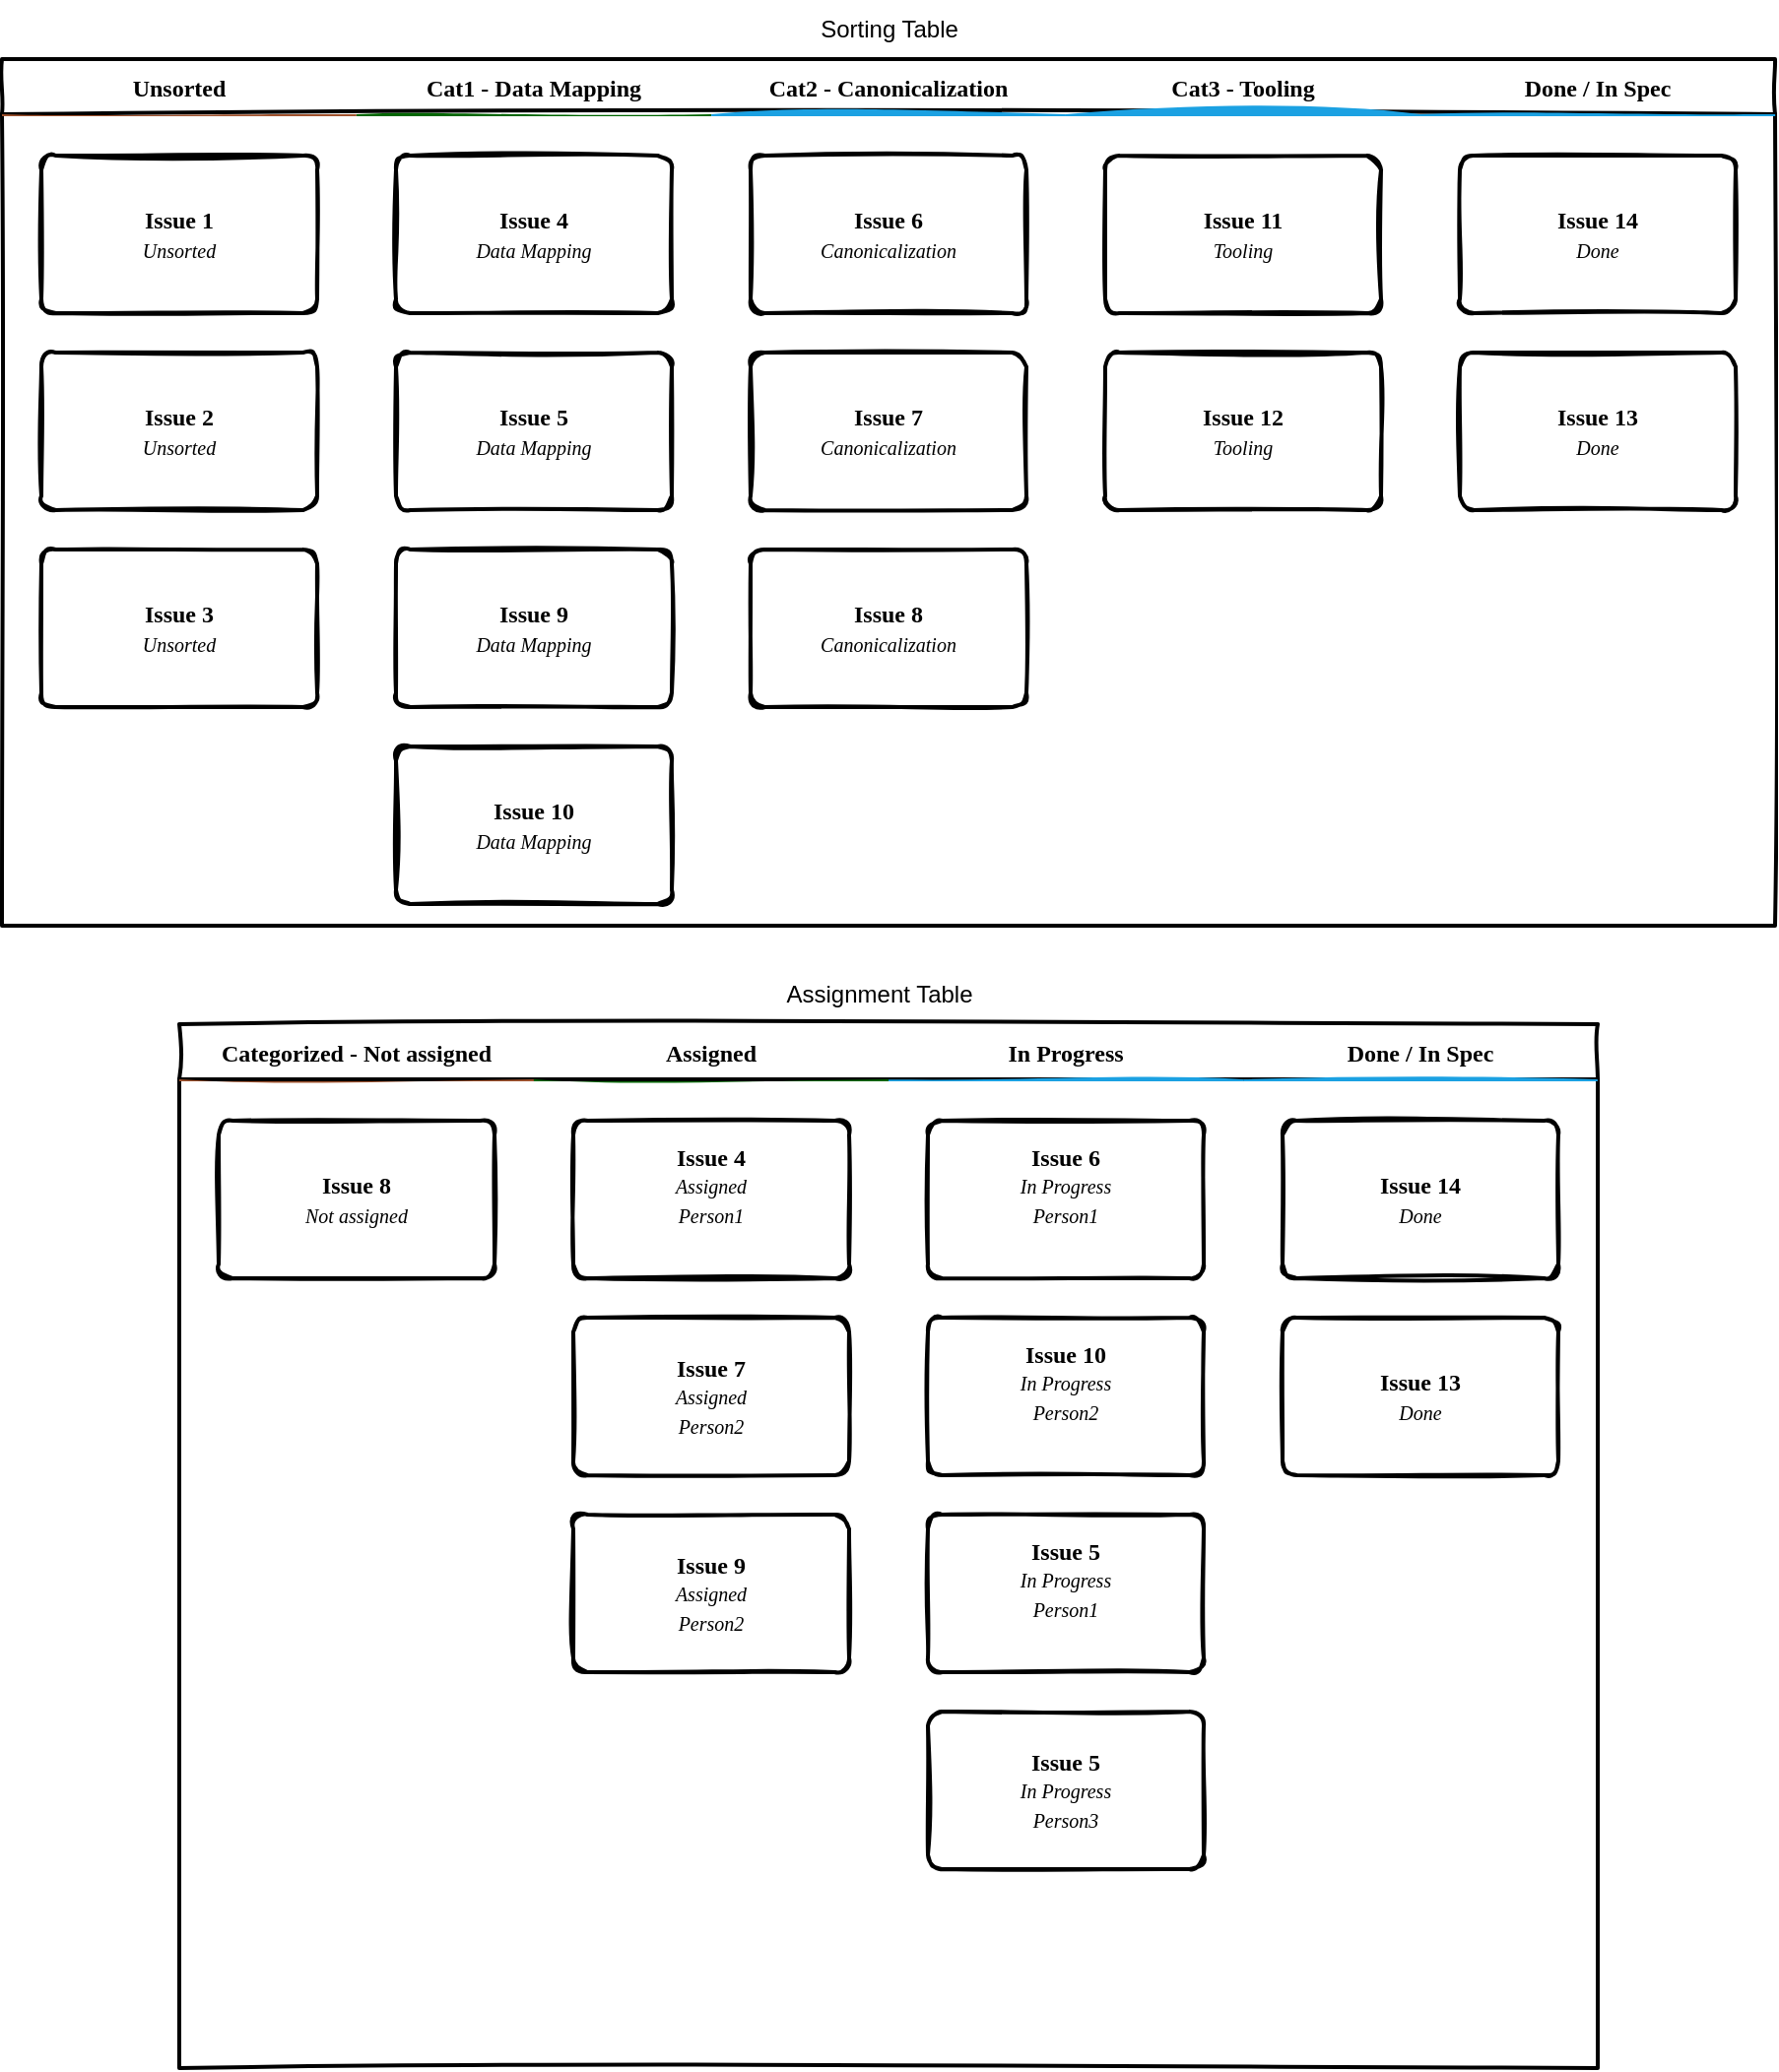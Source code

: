 <mxfile version="20.8.16" type="device" pages="2"><diagram id="wFE0QG_FPsp0jaGvCLVb" name="Kanban"><mxGraphModel dx="2243" dy="1549" grid="1" gridSize="10" guides="1" tooltips="1" connect="1" arrows="1" fold="1" page="1" pageScale="1" pageWidth="850" pageHeight="1100" math="0" shadow="0"><root><mxCell id="0"/><mxCell id="1" parent="0"/><mxCell id="_5mSTuPxr-ZiKRkBDSY7-1" value="" style="swimlane;fontStyle=2;childLayout=stackLayout;horizontal=1;startSize=28;horizontalStack=1;resizeParent=1;resizeParentMax=0;resizeLast=0;collapsible=0;marginBottom=0;swimlaneFillColor=none;fontFamily=Permanent Marker;fontSize=16;points=[];verticalAlign=top;stackBorder=0;resizable=1;strokeWidth=2;sketch=1;disableMultiStroke=1;" parent="1" vertex="1"><mxGeometry x="10" y="70" width="900" height="440" as="geometry"/></mxCell><object label="Unsorted" status="Unsorted&#10;" id="_5mSTuPxr-ZiKRkBDSY7-2"><mxCell style="swimlane;strokeWidth=2;fontFamily=Permanent Marker;html=0;startSize=1;verticalAlign=bottom;spacingBottom=5;points=[];childLayout=stackLayout;stackBorder=20;stackSpacing=20;resizeLast=0;resizeParent=1;horizontalStack=0;collapsible=0;sketch=1;strokeColor=none;fillStyle=solid;fillColor=#A0522D;" parent="_5mSTuPxr-ZiKRkBDSY7-1" vertex="1"><mxGeometry y="28" width="180" height="412" as="geometry"/></mxCell></object><object label="Issue 1&lt;br&gt;&lt;span style=&quot;font-weight: normal&quot;&gt;&lt;i&gt;&lt;font style=&quot;font-size: 10px&quot;&gt;%status%&lt;/font&gt;&lt;/i&gt;&lt;/span&gt;" placeholders="1" id="_5mSTuPxr-ZiKRkBDSY7-3"><mxCell style="whiteSpace=wrap;html=1;strokeWidth=2;fontStyle=1;spacingTop=0;rounded=1;arcSize=9;points=[];sketch=1;fontFamily=Permanent Marker;hachureGap=8;fillWeight=1;" parent="_5mSTuPxr-ZiKRkBDSY7-2" vertex="1"><mxGeometry x="20" y="21" width="140" height="80" as="geometry"/></mxCell></object><object label="Issue 2&lt;br&gt;&lt;span style=&quot;font-weight: normal&quot;&gt;&lt;i&gt;&lt;font style=&quot;font-size: 10px&quot;&gt;%status%&lt;/font&gt;&lt;/i&gt;&lt;/span&gt;" placeholders="1" id="_5mSTuPxr-ZiKRkBDSY7-4"><mxCell style="whiteSpace=wrap;html=1;strokeWidth=2;fontStyle=1;spacingTop=0;rounded=1;arcSize=9;points=[];sketch=1;fontFamily=Permanent Marker;hachureGap=8;fillWeight=1;" parent="_5mSTuPxr-ZiKRkBDSY7-2" vertex="1"><mxGeometry x="20" y="121" width="140" height="80" as="geometry"/></mxCell></object><object label="Issue 3&lt;br&gt;&lt;span style=&quot;font-weight: normal&quot;&gt;&lt;i&gt;&lt;font style=&quot;font-size: 10px&quot;&gt;%status%&lt;/font&gt;&lt;/i&gt;&lt;/span&gt;" placeholders="1" id="_5mSTuPxr-ZiKRkBDSY7-5"><mxCell style="whiteSpace=wrap;html=1;strokeWidth=2;fontStyle=1;spacingTop=0;rounded=1;arcSize=9;points=[];sketch=1;fontFamily=Permanent Marker;hachureGap=8;fillWeight=1;" parent="_5mSTuPxr-ZiKRkBDSY7-2" vertex="1"><mxGeometry x="20" y="221" width="140" height="80" as="geometry"/></mxCell></object><object label="Cat1 - Data Mapping" status="Data Mapping" id="_5mSTuPxr-ZiKRkBDSY7-6"><mxCell style="swimlane;strokeWidth=2;fontFamily=Permanent Marker;html=0;startSize=1;verticalAlign=bottom;spacingBottom=5;points=[];childLayout=stackLayout;stackBorder=20;stackSpacing=20;resizeLast=0;resizeParent=1;horizontalStack=0;collapsible=0;sketch=1;strokeColor=none;fillStyle=solid;fillColor=#006600;" parent="_5mSTuPxr-ZiKRkBDSY7-1" vertex="1"><mxGeometry x="180" y="28" width="180" height="421" as="geometry"/></mxCell></object><object label="Issue 4&lt;br&gt;&lt;span style=&quot;font-weight: normal&quot;&gt;&lt;i&gt;&lt;font style=&quot;font-size: 10px&quot;&gt;%status%&lt;/font&gt;&lt;/i&gt;&lt;/span&gt;" placeholders="1" id="_5mSTuPxr-ZiKRkBDSY7-7"><mxCell style="whiteSpace=wrap;html=1;strokeWidth=2;fontStyle=1;spacingTop=0;rounded=1;arcSize=9;points=[];sketch=1;fontFamily=Permanent Marker;hachureGap=8;fillWeight=1;" parent="_5mSTuPxr-ZiKRkBDSY7-6" vertex="1"><mxGeometry x="20" y="21" width="140" height="80" as="geometry"/></mxCell></object><object label="Issue&amp;nbsp;5&lt;br&gt;&lt;span style=&quot;font-weight: normal&quot;&gt;&lt;i&gt;&lt;font style=&quot;font-size: 10px&quot;&gt;%status%&lt;/font&gt;&lt;/i&gt;&lt;/span&gt;" placeholders="1" id="_5mSTuPxr-ZiKRkBDSY7-8"><mxCell style="whiteSpace=wrap;html=1;strokeWidth=2;fontStyle=1;spacingTop=0;rounded=1;arcSize=9;points=[];sketch=1;fontFamily=Permanent Marker;hachureGap=8;fillWeight=1;" parent="_5mSTuPxr-ZiKRkBDSY7-6" vertex="1"><mxGeometry x="20" y="121" width="140" height="80" as="geometry"/></mxCell></object><object label="Issue 9&lt;br&gt;&lt;span style=&quot;font-weight: normal&quot;&gt;&lt;i&gt;&lt;font style=&quot;font-size: 10px&quot;&gt;%status%&lt;/font&gt;&lt;/i&gt;&lt;/span&gt;" placeholders="1" id="bnahrCHtq-wX4MNIQAaB-33"><mxCell style="whiteSpace=wrap;html=1;strokeWidth=2;fontStyle=1;spacingTop=0;rounded=1;arcSize=9;points=[];sketch=1;fontFamily=Permanent Marker;hachureGap=8;fillWeight=1;" parent="_5mSTuPxr-ZiKRkBDSY7-6" vertex="1"><mxGeometry x="20" y="221" width="140" height="80" as="geometry"/></mxCell></object><object label="Issue 10&lt;br&gt;&lt;span style=&quot;font-weight: normal&quot;&gt;&lt;i&gt;&lt;font style=&quot;font-size: 10px&quot;&gt;%status%&lt;/font&gt;&lt;/i&gt;&lt;/span&gt;" placeholders="1" id="bnahrCHtq-wX4MNIQAaB-37"><mxCell style="whiteSpace=wrap;html=1;strokeWidth=2;fontStyle=1;spacingTop=0;rounded=1;arcSize=9;points=[];sketch=1;fontFamily=Permanent Marker;hachureGap=8;fillWeight=1;" parent="_5mSTuPxr-ZiKRkBDSY7-6" vertex="1"><mxGeometry x="20" y="321" width="140" height="80" as="geometry"/></mxCell></object><object label="Cat2 - Canonicalization" status="Canonicalization" id="_5mSTuPxr-ZiKRkBDSY7-9"><mxCell style="swimlane;strokeWidth=2;fontFamily=Permanent Marker;html=0;startSize=1;verticalAlign=bottom;spacingBottom=5;points=[];childLayout=stackLayout;stackBorder=20;stackSpacing=20;resizeLast=0;resizeParent=1;horizontalStack=0;collapsible=0;sketch=1;strokeColor=none;fillStyle=solid;fillColor=#1BA1E2;" parent="_5mSTuPxr-ZiKRkBDSY7-1" vertex="1"><mxGeometry x="360" y="28" width="180" height="412" as="geometry"/></mxCell></object><object label="Issue&amp;nbsp;6&lt;br&gt;&lt;span style=&quot;font-weight: normal&quot;&gt;&lt;i&gt;&lt;font style=&quot;font-size: 10px&quot;&gt;%status%&lt;/font&gt;&lt;/i&gt;&lt;/span&gt;" placeholders="1" id="_5mSTuPxr-ZiKRkBDSY7-10"><mxCell style="whiteSpace=wrap;html=1;strokeWidth=2;fontStyle=1;spacingTop=0;rounded=1;arcSize=9;points=[];sketch=1;fontFamily=Permanent Marker;hachureGap=8;fillWeight=1;" parent="_5mSTuPxr-ZiKRkBDSY7-9" vertex="1"><mxGeometry x="20" y="21" width="140" height="80" as="geometry"/></mxCell></object><object label="Issue&amp;nbsp;7&lt;br&gt;&lt;span style=&quot;font-weight: normal&quot;&gt;&lt;i&gt;&lt;font style=&quot;font-size: 10px&quot;&gt;%status%&lt;/font&gt;&lt;/i&gt;&lt;/span&gt;" placeholders="1" id="_5mSTuPxr-ZiKRkBDSY7-11"><mxCell style="whiteSpace=wrap;html=1;strokeWidth=2;fontStyle=1;spacingTop=0;rounded=1;arcSize=9;points=[];sketch=1;fontFamily=Permanent Marker;hachureGap=8;fillWeight=1;" parent="_5mSTuPxr-ZiKRkBDSY7-9" vertex="1"><mxGeometry x="20" y="121" width="140" height="80" as="geometry"/></mxCell></object><object label="Issue&amp;nbsp;8&lt;br&gt;&lt;span style=&quot;font-weight: normal&quot;&gt;&lt;i&gt;&lt;font style=&quot;font-size: 10px&quot;&gt;%status%&lt;/font&gt;&lt;/i&gt;&lt;/span&gt;" placeholders="1" id="_5mSTuPxr-ZiKRkBDSY7-12"><mxCell style="whiteSpace=wrap;html=1;strokeWidth=2;fontStyle=1;spacingTop=0;rounded=1;arcSize=9;points=[];sketch=1;fontFamily=Permanent Marker;hachureGap=8;fillWeight=1;" parent="_5mSTuPxr-ZiKRkBDSY7-9" vertex="1"><mxGeometry x="20" y="221" width="140" height="80" as="geometry"/></mxCell></object><object label="Cat3 - Tooling" id="bnahrCHtq-wX4MNIQAaB-3"><mxCell style="swimlane;strokeWidth=2;fontFamily=Permanent Marker;html=0;startSize=1;verticalAlign=bottom;spacingBottom=5;points=[];childLayout=stackLayout;stackBorder=20;stackSpacing=20;resizeLast=0;resizeParent=1;horizontalStack=0;collapsible=0;sketch=1;strokeColor=none;fillStyle=solid;fillColor=#1BA1E2;" parent="_5mSTuPxr-ZiKRkBDSY7-1" vertex="1"><mxGeometry x="540" y="28" width="180" height="412" as="geometry"/></mxCell></object><object label="Issue 11&lt;br&gt;&lt;span style=&quot;font-weight: normal&quot;&gt;&lt;i&gt;&lt;font style=&quot;font-size: 10px&quot;&gt;%status%&lt;/font&gt;&lt;/i&gt;&lt;/span&gt;" placeholders="1" status="Tooling" id="XMFafAyl-_mI6MTU5gT9-3"><mxCell style="whiteSpace=wrap;html=1;strokeWidth=2;fontStyle=1;spacingTop=0;rounded=1;arcSize=9;points=[];sketch=1;fontFamily=Permanent Marker;hachureGap=8;fillWeight=1;" vertex="1" parent="bnahrCHtq-wX4MNIQAaB-3"><mxGeometry x="20" y="21" width="140" height="80" as="geometry"/></mxCell></object><object label="Issue 12&lt;br&gt;&lt;span style=&quot;font-weight: normal&quot;&gt;&lt;i&gt;&lt;font style=&quot;font-size: 10px&quot;&gt;%status%&lt;/font&gt;&lt;/i&gt;&lt;/span&gt;" placeholders="1" status="Tooling" id="XMFafAyl-_mI6MTU5gT9-10"><mxCell style="whiteSpace=wrap;html=1;strokeWidth=2;fontStyle=1;spacingTop=0;rounded=1;arcSize=9;points=[];sketch=1;fontFamily=Permanent Marker;hachureGap=8;fillWeight=1;" vertex="1" parent="bnahrCHtq-wX4MNIQAaB-3"><mxGeometry x="20" y="121" width="140" height="80" as="geometry"/></mxCell></object><object label="Done / In Spec" id="XMFafAyl-_mI6MTU5gT9-11"><mxCell style="swimlane;strokeWidth=2;fontFamily=Permanent Marker;html=0;startSize=1;verticalAlign=bottom;spacingBottom=5;points=[];childLayout=stackLayout;stackBorder=20;stackSpacing=20;resizeLast=0;resizeParent=1;horizontalStack=0;collapsible=0;sketch=1;strokeColor=none;fillStyle=solid;fillColor=#1BA1E2;" vertex="1" parent="_5mSTuPxr-ZiKRkBDSY7-1"><mxGeometry x="720" y="28" width="180" height="412" as="geometry"/></mxCell></object><object label="Issue 14&lt;br&gt;&lt;span style=&quot;font-weight: normal&quot;&gt;&lt;i&gt;&lt;font style=&quot;font-size: 10px&quot;&gt;%status%&lt;/font&gt;&lt;/i&gt;&lt;/span&gt;" placeholders="1" status="Done" id="XMFafAyl-_mI6MTU5gT9-12"><mxCell style="whiteSpace=wrap;html=1;strokeWidth=2;fontStyle=1;spacingTop=0;rounded=1;arcSize=9;points=[];sketch=1;fontFamily=Permanent Marker;hachureGap=8;fillWeight=1;" vertex="1" parent="XMFafAyl-_mI6MTU5gT9-11"><mxGeometry x="20" y="21" width="140" height="80" as="geometry"/></mxCell></object><object label="Issue 13&lt;br&gt;&lt;span style=&quot;font-weight: normal&quot;&gt;&lt;i&gt;&lt;font style=&quot;font-size: 10px&quot;&gt;%status%&lt;/font&gt;&lt;/i&gt;&lt;/span&gt;" placeholders="1" status="Done" id="XMFafAyl-_mI6MTU5gT9-13"><mxCell style="whiteSpace=wrap;html=1;strokeWidth=2;fontStyle=1;spacingTop=0;rounded=1;arcSize=9;points=[];sketch=1;fontFamily=Permanent Marker;hachureGap=8;fillWeight=1;" vertex="1" parent="XMFafAyl-_mI6MTU5gT9-11"><mxGeometry x="20" y="121" width="140" height="80" as="geometry"/></mxCell></object><mxCell id="bnahrCHtq-wX4MNIQAaB-14" value="Sorting Table" style="text;html=1;align=center;verticalAlign=middle;resizable=0;points=[];autosize=1;strokeColor=none;fillColor=none;" parent="1" vertex="1"><mxGeometry x="415" y="40" width="90" height="30" as="geometry"/></mxCell><mxCell id="bnahrCHtq-wX4MNIQAaB-15" value="" style="swimlane;fontStyle=2;childLayout=stackLayout;horizontal=1;startSize=28;horizontalStack=1;resizeParent=1;resizeParentMax=0;resizeLast=0;collapsible=0;marginBottom=0;swimlaneFillColor=none;fontFamily=Permanent Marker;fontSize=16;points=[];verticalAlign=top;stackBorder=0;resizable=1;strokeWidth=2;sketch=1;disableMultiStroke=1;" parent="1" vertex="1"><mxGeometry x="100" y="560" width="720" height="530" as="geometry"/></mxCell><object label="Categorized - Not assigned" status="Not assigned" id="bnahrCHtq-wX4MNIQAaB-16"><mxCell style="swimlane;strokeWidth=2;fontFamily=Permanent Marker;html=0;startSize=1;verticalAlign=bottom;spacingBottom=5;points=[];childLayout=stackLayout;stackBorder=20;stackSpacing=20;resizeLast=0;resizeParent=1;horizontalStack=0;collapsible=0;sketch=1;strokeColor=none;fillStyle=solid;fillColor=#A0522D;" parent="bnahrCHtq-wX4MNIQAaB-15" vertex="1"><mxGeometry y="28" width="180" height="502" as="geometry"/></mxCell></object><object label="Issue 8&lt;br&gt;&lt;span style=&quot;font-weight: normal&quot;&gt;&lt;i&gt;&lt;font style=&quot;font-size: 10px&quot;&gt;%status%&lt;/font&gt;&lt;/i&gt;&lt;/span&gt;" placeholders="1" id="bnahrCHtq-wX4MNIQAaB-18"><mxCell style="whiteSpace=wrap;html=1;strokeWidth=2;fontStyle=1;spacingTop=0;rounded=1;arcSize=9;points=[];sketch=1;fontFamily=Permanent Marker;hachureGap=8;fillWeight=1;" parent="bnahrCHtq-wX4MNIQAaB-16" vertex="1"><mxGeometry x="20" y="21" width="140" height="80" as="geometry"/></mxCell></object><object label="Assigned" status="Assigned" Person="" id="bnahrCHtq-wX4MNIQAaB-20"><mxCell style="swimlane;strokeWidth=2;fontFamily=Permanent Marker;html=0;startSize=1;verticalAlign=bottom;spacingBottom=5;points=[];childLayout=stackLayout;stackBorder=20;stackSpacing=20;resizeLast=0;resizeParent=1;horizontalStack=0;collapsible=0;sketch=1;strokeColor=none;fillStyle=solid;fillColor=#006600;" parent="bnahrCHtq-wX4MNIQAaB-15" vertex="1"><mxGeometry x="180" y="28" width="180" height="502" as="geometry"/></mxCell></object><object label="Issue 4&lt;br&gt;&lt;span style=&quot;font-weight: normal&quot;&gt;&lt;i&gt;&lt;font style=&quot;font-size: 10px&quot;&gt;%status%&lt;br&gt;%Person%&lt;br&gt;&lt;/font&gt;&lt;/i&gt;&lt;/span&gt;" placeholders="1" Person="Person1&#10;" id="bnahrCHtq-wX4MNIQAaB-21"><mxCell style="whiteSpace=wrap;html=1;strokeWidth=2;fontStyle=1;spacingTop=0;rounded=1;arcSize=9;points=[];sketch=1;fontFamily=Permanent Marker;hachureGap=8;fillWeight=1;" parent="bnahrCHtq-wX4MNIQAaB-20" vertex="1"><mxGeometry x="20" y="21" width="140" height="80" as="geometry"/></mxCell></object><object label="Issue 7&lt;br&gt;&lt;span style=&quot;font-weight: normal&quot;&gt;&lt;i&gt;&lt;font style=&quot;font-size: 10px&quot;&gt;%status%&lt;br&gt;%Person%&lt;br&gt;&lt;/font&gt;&lt;/i&gt;&lt;/span&gt;" placeholders="1" Person="Person2" id="bnahrCHtq-wX4MNIQAaB-22"><mxCell style="whiteSpace=wrap;html=1;strokeWidth=2;fontStyle=1;spacingTop=0;rounded=1;arcSize=9;points=[];sketch=1;fontFamily=Permanent Marker;hachureGap=8;fillWeight=1;" parent="bnahrCHtq-wX4MNIQAaB-20" vertex="1"><mxGeometry x="20" y="121" width="140" height="80" as="geometry"/></mxCell></object><object label="Issue 9&lt;br&gt;&lt;span style=&quot;font-weight: normal&quot;&gt;&lt;i&gt;&lt;font style=&quot;font-size: 10px&quot;&gt;%status%&lt;br&gt;%Person%&lt;br&gt;&lt;/font&gt;&lt;/i&gt;&lt;/span&gt;" placeholders="1" Person="Person2" id="bnahrCHtq-wX4MNIQAaB-34"><mxCell style="whiteSpace=wrap;html=1;strokeWidth=2;fontStyle=1;spacingTop=0;rounded=1;arcSize=9;points=[];sketch=1;fontFamily=Permanent Marker;hachureGap=8;fillWeight=1;" parent="bnahrCHtq-wX4MNIQAaB-20" vertex="1"><mxGeometry x="20" y="221" width="140" height="80" as="geometry"/></mxCell></object><object label="In Progress" status="In Progress" Person="" id="bnahrCHtq-wX4MNIQAaB-23"><mxCell style="swimlane;strokeWidth=2;fontFamily=Permanent Marker;html=0;startSize=1;verticalAlign=bottom;spacingBottom=5;points=[];childLayout=stackLayout;stackBorder=20;stackSpacing=20;resizeLast=0;resizeParent=1;horizontalStack=0;collapsible=0;sketch=1;strokeColor=none;fillStyle=solid;fillColor=#1BA1E2;" parent="bnahrCHtq-wX4MNIQAaB-15" vertex="1"><mxGeometry x="360" y="28" width="180" height="502" as="geometry"/></mxCell></object><object label="Issue&amp;nbsp;6&lt;br&gt;&lt;span style=&quot;font-weight: normal&quot;&gt;&lt;i&gt;&lt;font style=&quot;font-size: 10px&quot;&gt;%status%&lt;br&gt;%Person%&lt;br&gt;&lt;/font&gt;&lt;/i&gt;&lt;/span&gt;" placeholders="1" Person="Person1&#10;" id="bnahrCHtq-wX4MNIQAaB-24"><mxCell style="whiteSpace=wrap;html=1;strokeWidth=2;fontStyle=1;spacingTop=0;rounded=1;arcSize=9;points=[];sketch=1;fontFamily=Permanent Marker;hachureGap=8;fillWeight=1;" parent="bnahrCHtq-wX4MNIQAaB-23" vertex="1"><mxGeometry x="20" y="21" width="140" height="80" as="geometry"/></mxCell></object><object label="Issue 10&lt;br&gt;&lt;span style=&quot;font-weight: normal&quot;&gt;&lt;i&gt;&lt;font style=&quot;font-size: 10px&quot;&gt;%status%&lt;br&gt;%Person%&lt;br&gt;&lt;/font&gt;&lt;/i&gt;&lt;/span&gt;" placeholders="1" Person="Person2&#10;" id="bnahrCHtq-wX4MNIQAaB-35"><mxCell style="whiteSpace=wrap;html=1;strokeWidth=2;fontStyle=1;spacingTop=0;rounded=1;arcSize=9;points=[];sketch=1;fontFamily=Permanent Marker;hachureGap=8;fillWeight=1;" parent="bnahrCHtq-wX4MNIQAaB-23" vertex="1"><mxGeometry x="20" y="121" width="140" height="80" as="geometry"/></mxCell></object><object label="Issue 5&lt;br&gt;&lt;span style=&quot;font-weight: normal&quot;&gt;&lt;i&gt;&lt;font style=&quot;font-size: 10px&quot;&gt;%status%&lt;br&gt;%Person%&lt;br&gt;&lt;/font&gt;&lt;/i&gt;&lt;/span&gt;" placeholders="1" Person="Person1&#10;" id="bnahrCHtq-wX4MNIQAaB-36"><mxCell style="whiteSpace=wrap;html=1;strokeWidth=2;fontStyle=1;spacingTop=0;rounded=1;arcSize=9;points=[];sketch=1;fontFamily=Permanent Marker;hachureGap=8;fillWeight=1;" parent="bnahrCHtq-wX4MNIQAaB-23" vertex="1"><mxGeometry x="20" y="221" width="140" height="80" as="geometry"/></mxCell></object><object label="Issue 5&lt;br&gt;&lt;span style=&quot;font-weight: normal&quot;&gt;&lt;i&gt;&lt;font style=&quot;font-size: 10px&quot;&gt;%status%&lt;br&gt;%Person%&lt;br&gt;&lt;/font&gt;&lt;/i&gt;&lt;/span&gt;" placeholders="1" Person="Person3" id="XMFafAyl-_mI6MTU5gT9-15"><mxCell style="whiteSpace=wrap;html=1;strokeWidth=2;fontStyle=1;spacingTop=0;rounded=1;arcSize=9;points=[];sketch=1;fontFamily=Permanent Marker;hachureGap=8;fillWeight=1;" vertex="1" parent="bnahrCHtq-wX4MNIQAaB-23"><mxGeometry x="20" y="321" width="140" height="80" as="geometry"/></mxCell></object><object label="Done / In Spec" id="bnahrCHtq-wX4MNIQAaB-27"><mxCell style="swimlane;strokeWidth=2;fontFamily=Permanent Marker;html=0;startSize=1;verticalAlign=bottom;spacingBottom=5;points=[];childLayout=stackLayout;stackBorder=20;stackSpacing=20;resizeLast=0;resizeParent=1;horizontalStack=0;collapsible=0;sketch=1;strokeColor=none;fillStyle=solid;fillColor=#1BA1E2;" parent="bnahrCHtq-wX4MNIQAaB-15" vertex="1"><mxGeometry x="540" y="28" width="180" height="502" as="geometry"/></mxCell></object><object label="Issue 14&lt;br&gt;&lt;span style=&quot;font-weight: normal&quot;&gt;&lt;i&gt;&lt;font style=&quot;font-size: 10px&quot;&gt;%status%&lt;/font&gt;&lt;/i&gt;&lt;/span&gt;" placeholders="1" status="Done" id="XMFafAyl-_mI6MTU5gT9-16"><mxCell style="whiteSpace=wrap;html=1;strokeWidth=2;fontStyle=1;spacingTop=0;rounded=1;arcSize=9;points=[];sketch=1;fontFamily=Permanent Marker;hachureGap=8;fillWeight=1;" vertex="1" parent="bnahrCHtq-wX4MNIQAaB-27"><mxGeometry x="20" y="21" width="140" height="80" as="geometry"/></mxCell></object><object label="Issue 13&lt;br&gt;&lt;span style=&quot;font-weight: normal&quot;&gt;&lt;i&gt;&lt;font style=&quot;font-size: 10px&quot;&gt;%status%&lt;/font&gt;&lt;/i&gt;&lt;/span&gt;" placeholders="1" status="Done" id="XMFafAyl-_mI6MTU5gT9-17"><mxCell style="whiteSpace=wrap;html=1;strokeWidth=2;fontStyle=1;spacingTop=0;rounded=1;arcSize=9;points=[];sketch=1;fontFamily=Permanent Marker;hachureGap=8;fillWeight=1;" vertex="1" parent="bnahrCHtq-wX4MNIQAaB-27"><mxGeometry x="20" y="121" width="140" height="80" as="geometry"/></mxCell></object><mxCell id="bnahrCHtq-wX4MNIQAaB-28" value="Assignment Table" style="text;html=1;align=center;verticalAlign=middle;resizable=0;points=[];autosize=1;strokeColor=none;fillColor=none;" parent="1" vertex="1"><mxGeometry x="395" y="530" width="120" height="30" as="geometry"/></mxCell></root></mxGraphModel></diagram><diagram id="vpyX57xqZwnOaFDzbV58" name="Lifecycle"><mxGraphModel dx="1495" dy="1032" grid="1" gridSize="10" guides="1" tooltips="1" connect="1" arrows="1" fold="1" page="1" pageScale="1" pageWidth="827" pageHeight="1169" math="0" shadow="0"><root><mxCell id="0"/><mxCell id="1" parent="0"/><mxCell id="r-B6i-50djL1fpMdeBkE-5" value="" style="edgeStyle=orthogonalEdgeStyle;rounded=0;orthogonalLoop=1;jettySize=auto;html=1;" edge="1" parent="1" source="r-B6i-50djL1fpMdeBkE-1" target="r-B6i-50djL1fpMdeBkE-4"><mxGeometry relative="1" as="geometry"/></mxCell><mxCell id="r-B6i-50djL1fpMdeBkE-1" value="Issue Created" style="rounded=0;whiteSpace=wrap;html=1;" vertex="1" parent="1"><mxGeometry x="325" y="30" width="120" height="60" as="geometry"/></mxCell><mxCell id="r-B6i-50djL1fpMdeBkE-26" style="edgeStyle=orthogonalEdgeStyle;rounded=0;orthogonalLoop=1;jettySize=auto;html=1;entryX=0.5;entryY=0;entryDx=0;entryDy=0;" edge="1" parent="1" source="r-B6i-50djL1fpMdeBkE-2" target="r-B6i-50djL1fpMdeBkE-24"><mxGeometry relative="1" as="geometry"/></mxCell><mxCell id="r-B6i-50djL1fpMdeBkE-2" value="UC" style="rounded=0;whiteSpace=wrap;html=1;" vertex="1" parent="1"><mxGeometry x="495" y="230" width="120" height="60" as="geometry"/></mxCell><mxCell id="r-B6i-50djL1fpMdeBkE-15" style="edgeStyle=orthogonalEdgeStyle;rounded=0;orthogonalLoop=1;jettySize=auto;html=1;entryX=0.5;entryY=0;entryDx=0;entryDy=0;" edge="1" parent="1" source="r-B6i-50djL1fpMdeBkE-3" target="r-B6i-50djL1fpMdeBkE-14"><mxGeometry relative="1" as="geometry"/></mxCell><mxCell id="r-B6i-50djL1fpMdeBkE-3" value="UC Relevant" style="rounded=0;whiteSpace=wrap;html=1;" vertex="1" parent="1"><mxGeometry x="155" y="230" width="120" height="60" as="geometry"/></mxCell><mxCell id="r-B6i-50djL1fpMdeBkE-17" style="edgeStyle=orthogonalEdgeStyle;rounded=0;orthogonalLoop=1;jettySize=auto;html=1;entryX=0.5;entryY=0;entryDx=0;entryDy=0;" edge="1" parent="1" source="r-B6i-50djL1fpMdeBkE-4" target="r-B6i-50djL1fpMdeBkE-16"><mxGeometry relative="1" as="geometry"/></mxCell><mxCell id="r-B6i-50djL1fpMdeBkE-4" value="TF Internal&lt;br&gt;(editorial, bug, refactoring, tooling)" style="rounded=0;whiteSpace=wrap;html=1;" vertex="1" parent="1"><mxGeometry x="325" y="230" width="120" height="60" as="geometry"/></mxCell><mxCell id="r-B6i-50djL1fpMdeBkE-8" value="" style="edgeStyle=orthogonalEdgeStyle;rounded=0;orthogonalLoop=1;jettySize=auto;html=1;exitX=0.5;exitY=1;exitDx=0;exitDy=0;entryX=0.5;entryY=0;entryDx=0;entryDy=0;" edge="1" parent="1" source="r-B6i-50djL1fpMdeBkE-1" target="r-B6i-50djL1fpMdeBkE-3"><mxGeometry relative="1" as="geometry"><mxPoint x="305.0" y="150" as="sourcePoint"/><mxPoint x="305.0" y="240" as="targetPoint"/></mxGeometry></mxCell><mxCell id="r-B6i-50djL1fpMdeBkE-9" value="" style="edgeStyle=orthogonalEdgeStyle;rounded=0;orthogonalLoop=1;jettySize=auto;html=1;entryX=0.5;entryY=0;entryDx=0;entryDy=0;exitX=0.5;exitY=1;exitDx=0;exitDy=0;" edge="1" parent="1" source="r-B6i-50djL1fpMdeBkE-1" target="r-B6i-50djL1fpMdeBkE-2"><mxGeometry relative="1" as="geometry"><mxPoint x="385" y="140" as="sourcePoint"/><mxPoint x="225.0" y="240" as="targetPoint"/></mxGeometry></mxCell><mxCell id="r-B6i-50djL1fpMdeBkE-21" style="edgeStyle=orthogonalEdgeStyle;rounded=0;orthogonalLoop=1;jettySize=auto;html=1;entryX=0;entryY=0.5;entryDx=0;entryDy=0;" edge="1" parent="1" source="r-B6i-50djL1fpMdeBkE-14" target="r-B6i-50djL1fpMdeBkE-1"><mxGeometry relative="1" as="geometry"><Array as="points"><mxPoint x="105" y="420"/><mxPoint x="105" y="60"/></Array></mxGeometry></mxCell><mxCell id="r-B6i-50djL1fpMdeBkE-14" value="Moved to UC Repo via Procedure (TBD)" style="rounded=0;whiteSpace=wrap;html=1;" vertex="1" parent="1"><mxGeometry x="155" y="390" width="120" height="60" as="geometry"/></mxCell><mxCell id="r-B6i-50djL1fpMdeBkE-20" style="edgeStyle=orthogonalEdgeStyle;rounded=0;orthogonalLoop=1;jettySize=auto;html=1;entryX=0.5;entryY=0;entryDx=0;entryDy=0;" edge="1" parent="1" source="r-B6i-50djL1fpMdeBkE-16" target="r-B6i-50djL1fpMdeBkE-19"><mxGeometry relative="1" as="geometry"/></mxCell><mxCell id="r-B6i-50djL1fpMdeBkE-16" value="Assigned" style="rounded=0;whiteSpace=wrap;html=1;" vertex="1" parent="1"><mxGeometry x="325" y="390" width="120" height="60" as="geometry"/></mxCell><mxCell id="r-B6i-50djL1fpMdeBkE-19" value="In Progress" style="rounded=0;whiteSpace=wrap;html=1;" vertex="1" parent="1"><mxGeometry x="325" y="530" width="120" height="60" as="geometry"/></mxCell><mxCell id="r-B6i-50djL1fpMdeBkE-22" value="UC Procedure" style="text;html=1;align=center;verticalAlign=middle;whiteSpace=wrap;rounded=0;fillColor=default;" vertex="1" parent="1"><mxGeometry x="50" y="190" width="110" height="20" as="geometry"/></mxCell><mxCell id="r-B6i-50djL1fpMdeBkE-23" value="Load Balancing" style="text;html=1;align=center;verticalAlign=middle;whiteSpace=wrap;rounded=0;fillColor=default;" vertex="1" parent="1"><mxGeometry x="330" y="480" width="110" height="20" as="geometry"/></mxCell><mxCell id="r-B6i-50djL1fpMdeBkE-25" style="edgeStyle=orthogonalEdgeStyle;rounded=0;orthogonalLoop=1;jettySize=auto;html=1;entryX=1;entryY=0.5;entryDx=0;entryDy=0;" edge="1" parent="1" source="r-B6i-50djL1fpMdeBkE-24" target="r-B6i-50djL1fpMdeBkE-16"><mxGeometry relative="1" as="geometry"/></mxCell><mxCell id="r-B6i-50djL1fpMdeBkE-24" value="Analyzed &lt;br&gt;(split, clarified, refined)" style="rounded=0;whiteSpace=wrap;html=1;" vertex="1" parent="1"><mxGeometry x="495" y="390" width="120" height="60" as="geometry"/></mxCell><mxCell id="mViThRdcez2eaC1carNg-7" style="edgeStyle=orthogonalEdgeStyle;rounded=0;orthogonalLoop=1;jettySize=auto;html=1;entryX=0.5;entryY=0;entryDx=0;entryDy=0;" edge="1" parent="1" source="r-B6i-50djL1fpMdeBkE-27" target="mViThRdcez2eaC1carNg-4"><mxGeometry relative="1" as="geometry"/></mxCell><mxCell id="r-B6i-50djL1fpMdeBkE-27" value="In Editor's Draft" style="rounded=0;whiteSpace=wrap;html=1;" vertex="1" parent="1"><mxGeometry x="325" y="670" width="120" height="60" as="geometry"/></mxCell><mxCell id="r-B6i-50djL1fpMdeBkE-28" style="edgeStyle=orthogonalEdgeStyle;rounded=0;orthogonalLoop=1;jettySize=auto;html=1;entryX=0.5;entryY=0;entryDx=0;entryDy=0;exitX=0.5;exitY=1;exitDx=0;exitDy=0;" edge="1" parent="1" source="r-B6i-50djL1fpMdeBkE-19" target="r-B6i-50djL1fpMdeBkE-27"><mxGeometry relative="1" as="geometry"><mxPoint x="405" y="600" as="sourcePoint"/><mxPoint x="405" y="700" as="targetPoint"/></mxGeometry></mxCell><mxCell id="r-B6i-50djL1fpMdeBkE-29" value="In REC" style="rounded=0;whiteSpace=wrap;html=1;" vertex="1" parent="1"><mxGeometry x="445" y="870" width="120" height="60" as="geometry"/></mxCell><mxCell id="r-B6i-50djL1fpMdeBkE-31" value="Pull Request" style="text;html=1;align=center;verticalAlign=middle;whiteSpace=wrap;rounded=0;fillColor=default;" vertex="1" parent="1"><mxGeometry x="330" y="615" width="110" height="20" as="geometry"/></mxCell><mxCell id="mViThRdcez2eaC1carNg-1" value="In REC" style="rounded=0;whiteSpace=wrap;html=1;" vertex="1" parent="1"><mxGeometry x="205" y="870" width="120" height="60" as="geometry"/></mxCell><mxCell id="mViThRdcez2eaC1carNg-5" style="edgeStyle=orthogonalEdgeStyle;rounded=0;orthogonalLoop=1;jettySize=auto;html=1;entryX=0.5;entryY=0;entryDx=0;entryDy=0;" edge="1" parent="1" source="mViThRdcez2eaC1carNg-4" target="r-B6i-50djL1fpMdeBkE-29"><mxGeometry relative="1" as="geometry"/></mxCell><mxCell id="mViThRdcez2eaC1carNg-8" value="&amp;nbsp;Yes&amp;nbsp;" style="edgeLabel;html=1;align=center;verticalAlign=middle;resizable=0;points=[];" vertex="1" connectable="0" parent="mViThRdcez2eaC1carNg-5"><mxGeometry x="-0.859" y="-1" relative="1" as="geometry"><mxPoint x="9" y="-1" as="offset"/></mxGeometry></mxCell><mxCell id="mViThRdcez2eaC1carNg-6" style="edgeStyle=orthogonalEdgeStyle;rounded=0;orthogonalLoop=1;jettySize=auto;html=1;entryX=0.5;entryY=0;entryDx=0;entryDy=0;" edge="1" parent="1" source="mViThRdcez2eaC1carNg-4" target="mViThRdcez2eaC1carNg-1"><mxGeometry relative="1" as="geometry"/></mxCell><mxCell id="mViThRdcez2eaC1carNg-10" value="&amp;nbsp;No&amp;nbsp;" style="edgeLabel;html=1;align=center;verticalAlign=middle;resizable=0;points=[];" vertex="1" connectable="0" parent="mViThRdcez2eaC1carNg-6"><mxGeometry x="-0.786" relative="1" as="geometry"><mxPoint as="offset"/></mxGeometry></mxCell><mxCell id="mViThRdcez2eaC1carNg-4" value="Is Assertion?" style="rhombus;whiteSpace=wrap;html=1;fillColor=default;" vertex="1" parent="1"><mxGeometry x="340" y="750" width="90" height="90" as="geometry"/></mxCell><mxCell id="r-B6i-50djL1fpMdeBkE-32" value="Implemented and Tested" style="text;html=1;align=center;verticalAlign=middle;whiteSpace=wrap;rounded=0;fillColor=default;" vertex="1" parent="1"><mxGeometry x="450" y="810" width="110" height="40" as="geometry"/></mxCell><mxCell id="mViThRdcez2eaC1carNg-11" value="Categorisation" style="rhombus;whiteSpace=wrap;html=1;fillColor=default;" vertex="1" parent="1"><mxGeometry x="335" y="110" width="100" height="100" as="geometry"/></mxCell></root></mxGraphModel></diagram></mxfile>